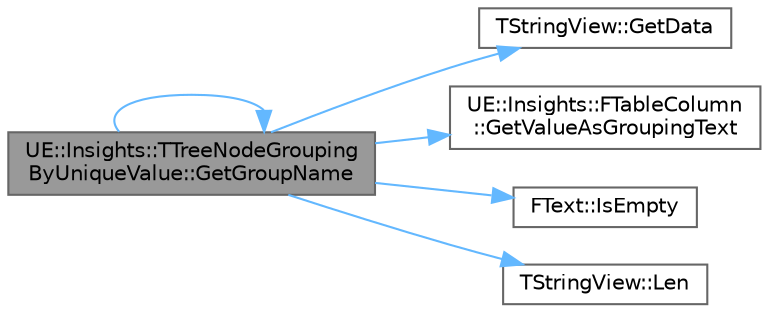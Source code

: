 digraph "UE::Insights::TTreeNodeGroupingByUniqueValue::GetGroupName"
{
 // INTERACTIVE_SVG=YES
 // LATEX_PDF_SIZE
  bgcolor="transparent";
  edge [fontname=Helvetica,fontsize=10,labelfontname=Helvetica,labelfontsize=10];
  node [fontname=Helvetica,fontsize=10,shape=box,height=0.2,width=0.4];
  rankdir="LR";
  Node1 [id="Node000001",label="UE::Insights::TTreeNodeGrouping\lByUniqueValue::GetGroupName",height=0.2,width=0.4,color="gray40", fillcolor="grey60", style="filled", fontcolor="black",tooltip=" "];
  Node1 -> Node2 [id="edge1_Node000001_Node000002",color="steelblue1",style="solid",tooltip=" "];
  Node2 [id="Node000002",label="TStringView::GetData",height=0.2,width=0.4,color="grey40", fillcolor="white", style="filled",URL="$dd/dbe/classTStringView.html#acb71a5702c35615fcc42a439c04c9e1e",tooltip="Returns a pointer to the start of the view."];
  Node1 -> Node1 [id="edge2_Node000001_Node000001",color="steelblue1",style="solid",tooltip=" "];
  Node1 -> Node3 [id="edge3_Node000001_Node000003",color="steelblue1",style="solid",tooltip=" "];
  Node3 [id="Node000003",label="UE::Insights::FTableColumn\l::GetValueAsGroupingText",height=0.2,width=0.4,color="grey40", fillcolor="white", style="filled",URL="$d1/d9c/classUE_1_1Insights_1_1FTableColumn.html#a8be01bcd786a25d8ae7021cd7d9ddefe",tooltip=" "];
  Node1 -> Node4 [id="edge4_Node000001_Node000004",color="steelblue1",style="solid",tooltip=" "];
  Node4 [id="Node000004",label="FText::IsEmpty",height=0.2,width=0.4,color="grey40", fillcolor="white", style="filled",URL="$d0/dcb/classFText.html#a0aecd2a58c11b194f0fe92705b3f8198",tooltip=" "];
  Node1 -> Node5 [id="edge5_Node000001_Node000005",color="steelblue1",style="solid",tooltip=" "];
  Node5 [id="Node000005",label="TStringView::Len",height=0.2,width=0.4,color="grey40", fillcolor="white", style="filled",URL="$dd/dbe/classTStringView.html#a8f3b939311670e0c216cf7dcd3b63787",tooltip="Returns the length of the string view."];
}
